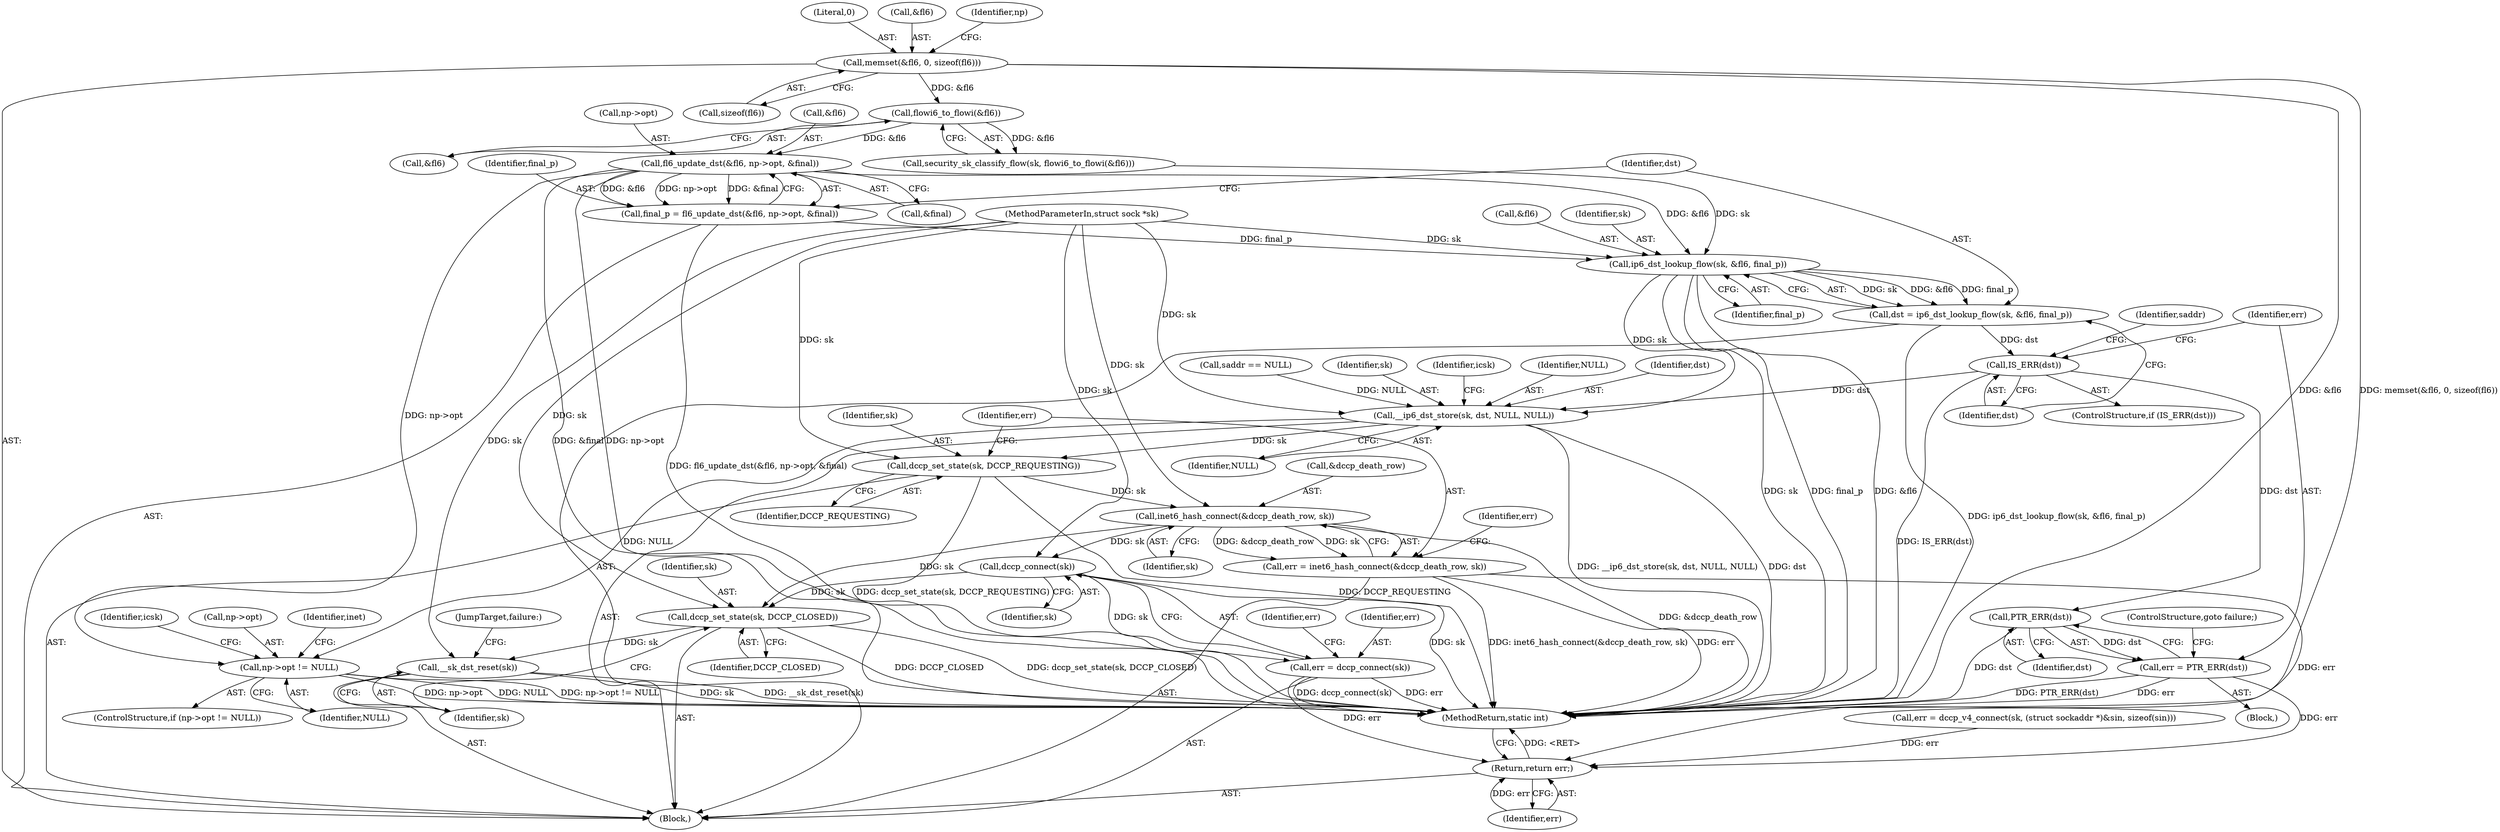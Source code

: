 digraph "0_linux_45f6fad84cc305103b28d73482b344d7f5b76f39@API" {
"1000463" [label="(Call,fl6_update_dst(&fl6, np->opt, &final))"];
"1000458" [label="(Call,flowi6_to_flowi(&fl6))"];
"1000167" [label="(Call,memset(&fl6, 0, sizeof(fl6)))"];
"1000461" [label="(Call,final_p = fl6_update_dst(&fl6, np->opt, &final))"];
"1000473" [label="(Call,ip6_dst_lookup_flow(sk, &fl6, final_p))"];
"1000471" [label="(Call,dst = ip6_dst_lookup_flow(sk, &fl6, final_p))"];
"1000479" [label="(Call,IS_ERR(dst))"];
"1000484" [label="(Call,PTR_ERR(dst))"];
"1000482" [label="(Call,err = PTR_ERR(dst))"];
"1000612" [label="(Return,return err;)"];
"1000515" [label="(Call,__ip6_dst_store(sk, dst, NULL, NULL))"];
"1000526" [label="(Call,np->opt != NULL)"];
"1000553" [label="(Call,dccp_set_state(sk, DCCP_REQUESTING))"];
"1000558" [label="(Call,inet6_hash_connect(&dccp_death_row, sk))"];
"1000556" [label="(Call,err = inet6_hash_connect(&dccp_death_row, sk))"];
"1000588" [label="(Call,dccp_connect(sk))"];
"1000586" [label="(Call,err = dccp_connect(sk))"];
"1000596" [label="(Call,dccp_set_state(sk, DCCP_CLOSED))"];
"1000599" [label="(Call,__sk_dst_reset(sk))"];
"1000556" [label="(Call,err = inet6_hash_connect(&dccp_death_row, sk))"];
"1000561" [label="(Identifier,sk)"];
"1000559" [label="(Call,&dccp_death_row)"];
"1000456" [label="(Call,security_sk_classify_flow(sk, flowi6_to_flowi(&fl6)))"];
"1000591" [label="(Identifier,err)"];
"1000519" [label="(Identifier,NULL)"];
"1000466" [label="(Call,np->opt)"];
"1000479" [label="(Call,IS_ERR(dst))"];
"1000109" [label="(Block,)"];
"1000471" [label="(Call,dst = ip6_dst_lookup_flow(sk, &fl6, final_p))"];
"1000482" [label="(Call,err = PTR_ERR(dst))"];
"1000463" [label="(Call,fl6_update_dst(&fl6, np->opt, &final))"];
"1000530" [label="(Identifier,NULL)"];
"1000558" [label="(Call,inet6_hash_connect(&dccp_death_row, sk))"];
"1000563" [label="(Identifier,err)"];
"1000515" [label="(Call,__ip6_dst_store(sk, dst, NULL, NULL))"];
"1000477" [label="(Identifier,final_p)"];
"1000106" [label="(MethodParameterIn,struct sock *sk)"];
"1000170" [label="(Literal,0)"];
"1000486" [label="(ControlStructure,goto failure;)"];
"1000461" [label="(Call,final_p = fl6_update_dst(&fl6, np->opt, &final))"];
"1000464" [label="(Call,&fl6)"];
"1000600" [label="(Identifier,sk)"];
"1000469" [label="(Call,&final)"];
"1000557" [label="(Identifier,err)"];
"1000478" [label="(ControlStructure,if (IS_ERR(dst)))"];
"1000167" [label="(Call,memset(&fl6, 0, sizeof(fl6)))"];
"1000533" [label="(Identifier,icsk)"];
"1000587" [label="(Identifier,err)"];
"1000525" [label="(ControlStructure,if (np->opt != NULL))"];
"1000554" [label="(Identifier,sk)"];
"1000475" [label="(Call,&fl6)"];
"1000599" [label="(Call,__sk_dst_reset(sk))"];
"1000526" [label="(Call,np->opt != NULL)"];
"1000588" [label="(Call,dccp_connect(sk))"];
"1000597" [label="(Identifier,sk)"];
"1000480" [label="(Identifier,dst)"];
"1000527" [label="(Call,np->opt)"];
"1000516" [label="(Identifier,sk)"];
"1000555" [label="(Identifier,DCCP_REQUESTING)"];
"1000553" [label="(Call,dccp_set_state(sk, DCCP_REQUESTING))"];
"1000168" [label="(Call,&fl6)"];
"1000483" [label="(Identifier,err)"];
"1000522" [label="(Identifier,icsk)"];
"1000548" [label="(Identifier,inet)"];
"1000459" [label="(Call,&fl6)"];
"1000485" [label="(Identifier,dst)"];
"1000489" [label="(Identifier,saddr)"];
"1000175" [label="(Identifier,np)"];
"1000481" [label="(Block,)"];
"1000586" [label="(Call,err = dccp_connect(sk))"];
"1000598" [label="(Identifier,DCCP_CLOSED)"];
"1000360" [label="(Call,err = dccp_v4_connect(sk, (struct sockaddr *)&sin, sizeof(sin)))"];
"1000472" [label="(Identifier,dst)"];
"1000596" [label="(Call,dccp_set_state(sk, DCCP_CLOSED))"];
"1000458" [label="(Call,flowi6_to_flowi(&fl6))"];
"1000612" [label="(Return,return err;)"];
"1000601" [label="(JumpTarget,failure:)"];
"1000518" [label="(Identifier,NULL)"];
"1000462" [label="(Identifier,final_p)"];
"1000171" [label="(Call,sizeof(fl6))"];
"1000613" [label="(Identifier,err)"];
"1000484" [label="(Call,PTR_ERR(dst))"];
"1000589" [label="(Identifier,sk)"];
"1000473" [label="(Call,ip6_dst_lookup_flow(sk, &fl6, final_p))"];
"1000474" [label="(Identifier,sk)"];
"1000517" [label="(Identifier,dst)"];
"1000614" [label="(MethodReturn,static int)"];
"1000488" [label="(Call,saddr == NULL)"];
"1000463" -> "1000461"  [label="AST: "];
"1000463" -> "1000469"  [label="CFG: "];
"1000464" -> "1000463"  [label="AST: "];
"1000466" -> "1000463"  [label="AST: "];
"1000469" -> "1000463"  [label="AST: "];
"1000461" -> "1000463"  [label="CFG: "];
"1000463" -> "1000614"  [label="DDG: &final"];
"1000463" -> "1000614"  [label="DDG: np->opt"];
"1000463" -> "1000461"  [label="DDG: &fl6"];
"1000463" -> "1000461"  [label="DDG: np->opt"];
"1000463" -> "1000461"  [label="DDG: &final"];
"1000458" -> "1000463"  [label="DDG: &fl6"];
"1000463" -> "1000473"  [label="DDG: &fl6"];
"1000463" -> "1000526"  [label="DDG: np->opt"];
"1000458" -> "1000456"  [label="AST: "];
"1000458" -> "1000459"  [label="CFG: "];
"1000459" -> "1000458"  [label="AST: "];
"1000456" -> "1000458"  [label="CFG: "];
"1000458" -> "1000456"  [label="DDG: &fl6"];
"1000167" -> "1000458"  [label="DDG: &fl6"];
"1000167" -> "1000109"  [label="AST: "];
"1000167" -> "1000171"  [label="CFG: "];
"1000168" -> "1000167"  [label="AST: "];
"1000170" -> "1000167"  [label="AST: "];
"1000171" -> "1000167"  [label="AST: "];
"1000175" -> "1000167"  [label="CFG: "];
"1000167" -> "1000614"  [label="DDG: &fl6"];
"1000167" -> "1000614"  [label="DDG: memset(&fl6, 0, sizeof(fl6))"];
"1000461" -> "1000109"  [label="AST: "];
"1000462" -> "1000461"  [label="AST: "];
"1000472" -> "1000461"  [label="CFG: "];
"1000461" -> "1000614"  [label="DDG: fl6_update_dst(&fl6, np->opt, &final)"];
"1000461" -> "1000473"  [label="DDG: final_p"];
"1000473" -> "1000471"  [label="AST: "];
"1000473" -> "1000477"  [label="CFG: "];
"1000474" -> "1000473"  [label="AST: "];
"1000475" -> "1000473"  [label="AST: "];
"1000477" -> "1000473"  [label="AST: "];
"1000471" -> "1000473"  [label="CFG: "];
"1000473" -> "1000614"  [label="DDG: sk"];
"1000473" -> "1000614"  [label="DDG: final_p"];
"1000473" -> "1000614"  [label="DDG: &fl6"];
"1000473" -> "1000471"  [label="DDG: sk"];
"1000473" -> "1000471"  [label="DDG: &fl6"];
"1000473" -> "1000471"  [label="DDG: final_p"];
"1000456" -> "1000473"  [label="DDG: sk"];
"1000106" -> "1000473"  [label="DDG: sk"];
"1000473" -> "1000515"  [label="DDG: sk"];
"1000471" -> "1000109"  [label="AST: "];
"1000472" -> "1000471"  [label="AST: "];
"1000480" -> "1000471"  [label="CFG: "];
"1000471" -> "1000614"  [label="DDG: ip6_dst_lookup_flow(sk, &fl6, final_p)"];
"1000471" -> "1000479"  [label="DDG: dst"];
"1000479" -> "1000478"  [label="AST: "];
"1000479" -> "1000480"  [label="CFG: "];
"1000480" -> "1000479"  [label="AST: "];
"1000483" -> "1000479"  [label="CFG: "];
"1000489" -> "1000479"  [label="CFG: "];
"1000479" -> "1000614"  [label="DDG: IS_ERR(dst)"];
"1000479" -> "1000484"  [label="DDG: dst"];
"1000479" -> "1000515"  [label="DDG: dst"];
"1000484" -> "1000482"  [label="AST: "];
"1000484" -> "1000485"  [label="CFG: "];
"1000485" -> "1000484"  [label="AST: "];
"1000482" -> "1000484"  [label="CFG: "];
"1000484" -> "1000614"  [label="DDG: dst"];
"1000484" -> "1000482"  [label="DDG: dst"];
"1000482" -> "1000481"  [label="AST: "];
"1000483" -> "1000482"  [label="AST: "];
"1000486" -> "1000482"  [label="CFG: "];
"1000482" -> "1000614"  [label="DDG: err"];
"1000482" -> "1000614"  [label="DDG: PTR_ERR(dst)"];
"1000482" -> "1000612"  [label="DDG: err"];
"1000612" -> "1000109"  [label="AST: "];
"1000612" -> "1000613"  [label="CFG: "];
"1000613" -> "1000612"  [label="AST: "];
"1000614" -> "1000612"  [label="CFG: "];
"1000612" -> "1000614"  [label="DDG: <RET>"];
"1000613" -> "1000612"  [label="DDG: err"];
"1000360" -> "1000612"  [label="DDG: err"];
"1000556" -> "1000612"  [label="DDG: err"];
"1000586" -> "1000612"  [label="DDG: err"];
"1000515" -> "1000109"  [label="AST: "];
"1000515" -> "1000519"  [label="CFG: "];
"1000516" -> "1000515"  [label="AST: "];
"1000517" -> "1000515"  [label="AST: "];
"1000518" -> "1000515"  [label="AST: "];
"1000519" -> "1000515"  [label="AST: "];
"1000522" -> "1000515"  [label="CFG: "];
"1000515" -> "1000614"  [label="DDG: __ip6_dst_store(sk, dst, NULL, NULL)"];
"1000515" -> "1000614"  [label="DDG: dst"];
"1000106" -> "1000515"  [label="DDG: sk"];
"1000488" -> "1000515"  [label="DDG: NULL"];
"1000515" -> "1000526"  [label="DDG: NULL"];
"1000515" -> "1000553"  [label="DDG: sk"];
"1000526" -> "1000525"  [label="AST: "];
"1000526" -> "1000530"  [label="CFG: "];
"1000527" -> "1000526"  [label="AST: "];
"1000530" -> "1000526"  [label="AST: "];
"1000533" -> "1000526"  [label="CFG: "];
"1000548" -> "1000526"  [label="CFG: "];
"1000526" -> "1000614"  [label="DDG: NULL"];
"1000526" -> "1000614"  [label="DDG: np->opt != NULL"];
"1000526" -> "1000614"  [label="DDG: np->opt"];
"1000553" -> "1000109"  [label="AST: "];
"1000553" -> "1000555"  [label="CFG: "];
"1000554" -> "1000553"  [label="AST: "];
"1000555" -> "1000553"  [label="AST: "];
"1000557" -> "1000553"  [label="CFG: "];
"1000553" -> "1000614"  [label="DDG: dccp_set_state(sk, DCCP_REQUESTING)"];
"1000553" -> "1000614"  [label="DDG: DCCP_REQUESTING"];
"1000106" -> "1000553"  [label="DDG: sk"];
"1000553" -> "1000558"  [label="DDG: sk"];
"1000558" -> "1000556"  [label="AST: "];
"1000558" -> "1000561"  [label="CFG: "];
"1000559" -> "1000558"  [label="AST: "];
"1000561" -> "1000558"  [label="AST: "];
"1000556" -> "1000558"  [label="CFG: "];
"1000558" -> "1000614"  [label="DDG: &dccp_death_row"];
"1000558" -> "1000556"  [label="DDG: &dccp_death_row"];
"1000558" -> "1000556"  [label="DDG: sk"];
"1000106" -> "1000558"  [label="DDG: sk"];
"1000558" -> "1000588"  [label="DDG: sk"];
"1000558" -> "1000596"  [label="DDG: sk"];
"1000556" -> "1000109"  [label="AST: "];
"1000557" -> "1000556"  [label="AST: "];
"1000563" -> "1000556"  [label="CFG: "];
"1000556" -> "1000614"  [label="DDG: err"];
"1000556" -> "1000614"  [label="DDG: inet6_hash_connect(&dccp_death_row, sk)"];
"1000588" -> "1000586"  [label="AST: "];
"1000588" -> "1000589"  [label="CFG: "];
"1000589" -> "1000588"  [label="AST: "];
"1000586" -> "1000588"  [label="CFG: "];
"1000588" -> "1000614"  [label="DDG: sk"];
"1000588" -> "1000586"  [label="DDG: sk"];
"1000106" -> "1000588"  [label="DDG: sk"];
"1000588" -> "1000596"  [label="DDG: sk"];
"1000586" -> "1000109"  [label="AST: "];
"1000587" -> "1000586"  [label="AST: "];
"1000591" -> "1000586"  [label="CFG: "];
"1000586" -> "1000614"  [label="DDG: dccp_connect(sk)"];
"1000586" -> "1000614"  [label="DDG: err"];
"1000596" -> "1000109"  [label="AST: "];
"1000596" -> "1000598"  [label="CFG: "];
"1000597" -> "1000596"  [label="AST: "];
"1000598" -> "1000596"  [label="AST: "];
"1000600" -> "1000596"  [label="CFG: "];
"1000596" -> "1000614"  [label="DDG: DCCP_CLOSED"];
"1000596" -> "1000614"  [label="DDG: dccp_set_state(sk, DCCP_CLOSED)"];
"1000106" -> "1000596"  [label="DDG: sk"];
"1000596" -> "1000599"  [label="DDG: sk"];
"1000599" -> "1000109"  [label="AST: "];
"1000599" -> "1000600"  [label="CFG: "];
"1000600" -> "1000599"  [label="AST: "];
"1000601" -> "1000599"  [label="CFG: "];
"1000599" -> "1000614"  [label="DDG: __sk_dst_reset(sk)"];
"1000599" -> "1000614"  [label="DDG: sk"];
"1000106" -> "1000599"  [label="DDG: sk"];
}
